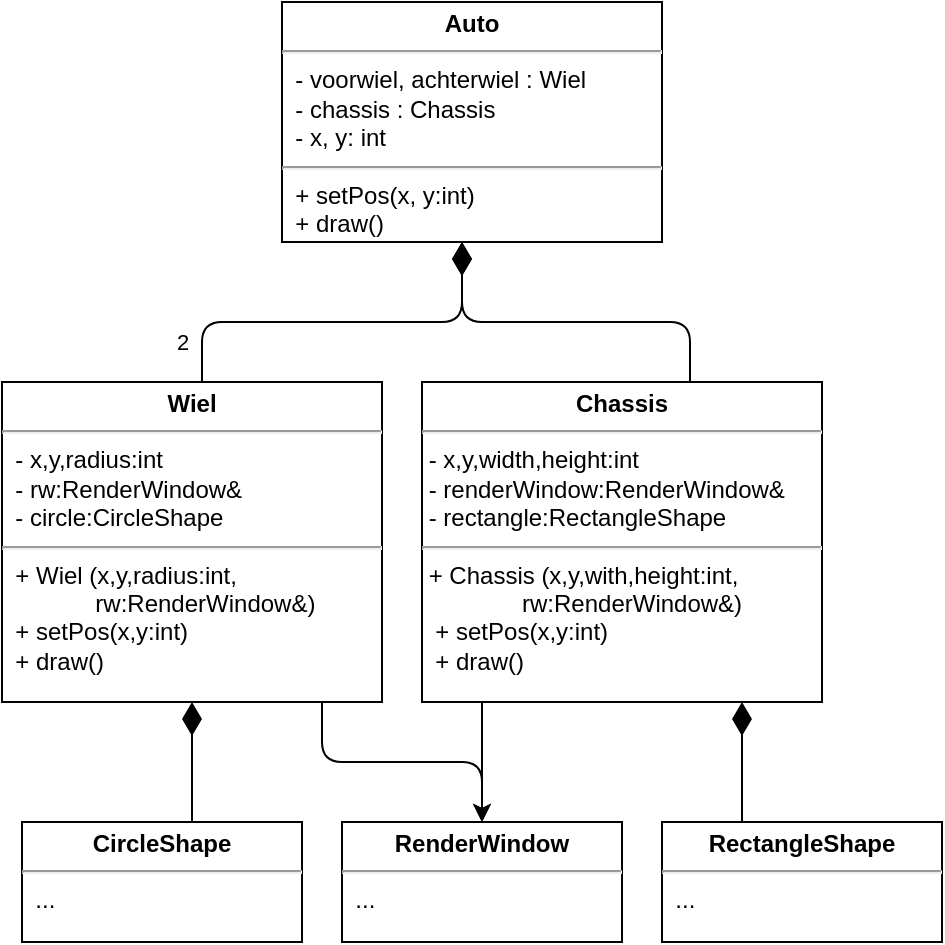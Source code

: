 <mxfile version="21.5.1" type="device">
  <diagram name="Page-1" id="wlyHqTBTOK9gExI4CSCd">
    <mxGraphModel dx="733" dy="621" grid="1" gridSize="10" guides="1" tooltips="1" connect="1" arrows="1" fold="1" page="1" pageScale="1" pageWidth="827" pageHeight="1169" math="0" shadow="0">
      <root>
        <mxCell id="0" />
        <mxCell id="1" parent="0" />
        <mxCell id="DGkaBWHLMAZsAhHA3yGZ-3" style="edgeStyle=orthogonalEdgeStyle;rounded=1;orthogonalLoop=1;jettySize=auto;html=1;endArrow=none;endFill=0;startArrow=diamondThin;startFill=1;startSize=14;" parent="1" source="DGkaBWHLMAZsAhHA3yGZ-1" target="DGkaBWHLMAZsAhHA3yGZ-2" edge="1">
          <mxGeometry relative="1" as="geometry">
            <Array as="points">
              <mxPoint x="230" y="330" />
              <mxPoint x="344" y="330" />
            </Array>
          </mxGeometry>
        </mxCell>
        <mxCell id="DGkaBWHLMAZsAhHA3yGZ-1" value="&lt;p style=&quot;margin:0px;margin-top:4px;text-align:center;&quot;&gt;&lt;b&gt;Auto&lt;br&gt;&lt;/b&gt;&lt;/p&gt;&lt;hr&gt;&amp;nbsp;&amp;nbsp;- voorwiel, achterwiel : Wiel&lt;br&gt;&amp;nbsp; - chassis : Chassis&lt;br&gt;&amp;nbsp; - x, y: int&lt;br&gt;&lt;hr&gt;&amp;nbsp; + setPos(x, y:int)&lt;br&gt;&amp;nbsp; + draw()" style="verticalAlign=top;align=left;overflow=fill;fontSize=12;fontFamily=Helvetica;html=1;whiteSpace=wrap;" parent="1" vertex="1">
          <mxGeometry x="140" y="170" width="190" height="120" as="geometry" />
        </mxCell>
        <mxCell id="DGkaBWHLMAZsAhHA3yGZ-8" style="edgeStyle=orthogonalEdgeStyle;rounded=1;orthogonalLoop=1;jettySize=auto;html=1;" parent="1" source="DGkaBWHLMAZsAhHA3yGZ-2" target="DGkaBWHLMAZsAhHA3yGZ-6" edge="1">
          <mxGeometry relative="1" as="geometry">
            <Array as="points">
              <mxPoint x="240" y="550" />
              <mxPoint x="240" y="550" />
            </Array>
          </mxGeometry>
        </mxCell>
        <mxCell id="DGkaBWHLMAZsAhHA3yGZ-2" value="&lt;p style=&quot;margin:0px;margin-top:4px;text-align:center;&quot;&gt;&lt;b&gt;Chassis&lt;br&gt;&lt;/b&gt;&lt;/p&gt;&lt;hr&gt;&amp;nbsp;- x,y,width,height:int&amp;nbsp;&amp;nbsp;&amp;nbsp;&lt;br&gt;&amp;nbsp;- renderWindow:RenderWindow&amp;amp;&lt;br&gt;&amp;nbsp;- rectangle:RectangleShape&lt;br&gt;&lt;hr&gt;&amp;nbsp;+ Chassis (x,y,with,height:int,&lt;br style=&quot;border-color: var(--border-color);&quot;&gt;&amp;nbsp; &amp;nbsp; &amp;nbsp; &amp;nbsp; &amp;nbsp; &amp;nbsp; &amp;nbsp; &amp;nbsp;rw:RenderWindow&amp;amp;)&amp;nbsp; &lt;br&gt;&amp;nbsp; + setPos(x,y:int)&lt;br&gt;&amp;nbsp; + draw()" style="verticalAlign=top;align=left;overflow=fill;fontSize=12;fontFamily=Helvetica;html=1;whiteSpace=wrap;" parent="1" vertex="1">
          <mxGeometry x="210" y="360" width="200" height="160" as="geometry" />
        </mxCell>
        <mxCell id="DGkaBWHLMAZsAhHA3yGZ-7" style="edgeStyle=orthogonalEdgeStyle;rounded=1;orthogonalLoop=1;jettySize=auto;html=1;" parent="1" source="DGkaBWHLMAZsAhHA3yGZ-4" target="DGkaBWHLMAZsAhHA3yGZ-6" edge="1">
          <mxGeometry relative="1" as="geometry">
            <Array as="points">
              <mxPoint x="160" y="550" />
              <mxPoint x="240" y="550" />
            </Array>
          </mxGeometry>
        </mxCell>
        <mxCell id="DGkaBWHLMAZsAhHA3yGZ-4" value="&lt;p style=&quot;margin:0px;margin-top:4px;text-align:center;&quot;&gt;&lt;b&gt;Wiel&lt;/b&gt;&lt;/p&gt;&lt;hr&gt;&amp;nbsp; - x,y,radius:int&lt;br&gt;&amp;nbsp; - rw:RenderWindow&amp;amp;&lt;br&gt;&amp;nbsp; - circle:CircleShape&lt;br&gt;&lt;hr&gt;&amp;nbsp; + Wiel (x,y,radius:int,&lt;br&gt;&amp;nbsp; &amp;nbsp; &amp;nbsp; &amp;nbsp; &amp;nbsp; &amp;nbsp; &amp;nbsp; rw:RenderWindow&amp;amp;)&lt;br&gt;&amp;nbsp; + setPos(x,y:int)&lt;br&gt;&amp;nbsp; + draw()" style="verticalAlign=top;align=left;overflow=fill;fontSize=12;fontFamily=Helvetica;html=1;whiteSpace=wrap;" parent="1" vertex="1">
          <mxGeometry y="360" width="190" height="160" as="geometry" />
        </mxCell>
        <mxCell id="DGkaBWHLMAZsAhHA3yGZ-5" value="2" style="edgeStyle=orthogonalEdgeStyle;rounded=1;orthogonalLoop=1;jettySize=auto;html=1;endArrow=none;endFill=0;startArrow=diamondThin;startFill=1;startSize=14;" parent="1" source="DGkaBWHLMAZsAhHA3yGZ-1" target="DGkaBWHLMAZsAhHA3yGZ-4" edge="1">
          <mxGeometry x="0.8" y="-10" relative="1" as="geometry">
            <mxPoint x="240" y="300" as="sourcePoint" />
            <mxPoint x="240" y="370" as="targetPoint" />
            <Array as="points">
              <mxPoint x="230" y="330" />
              <mxPoint x="100" y="330" />
            </Array>
            <mxPoint as="offset" />
          </mxGeometry>
        </mxCell>
        <mxCell id="DGkaBWHLMAZsAhHA3yGZ-6" value="&lt;p style=&quot;margin:0px;margin-top:4px;text-align:center;&quot;&gt;&lt;b&gt;RenderWindow&lt;/b&gt;&lt;/p&gt;&lt;hr&gt;&amp;nbsp; ..." style="verticalAlign=top;align=left;overflow=fill;fontSize=12;fontFamily=Helvetica;html=1;whiteSpace=wrap;" parent="1" vertex="1">
          <mxGeometry x="170" y="580" width="140" height="60" as="geometry" />
        </mxCell>
        <mxCell id="n2jmeSeKAB5sJD_JPidr-1" value="&lt;p style=&quot;margin:0px;margin-top:4px;text-align:center;&quot;&gt;&lt;b&gt;CircleShape&lt;/b&gt;&lt;/p&gt;&lt;hr&gt;&amp;nbsp; ..." style="verticalAlign=top;align=left;overflow=fill;fontSize=12;fontFamily=Helvetica;html=1;whiteSpace=wrap;" vertex="1" parent="1">
          <mxGeometry x="10" y="580" width="140" height="60" as="geometry" />
        </mxCell>
        <mxCell id="n2jmeSeKAB5sJD_JPidr-2" value="&lt;p style=&quot;margin:0px;margin-top:4px;text-align:center;&quot;&gt;&lt;b&gt;RectangleShape&lt;/b&gt;&lt;/p&gt;&lt;hr&gt;&amp;nbsp; ..." style="verticalAlign=top;align=left;overflow=fill;fontSize=12;fontFamily=Helvetica;html=1;whiteSpace=wrap;" vertex="1" parent="1">
          <mxGeometry x="330" y="580" width="140" height="60" as="geometry" />
        </mxCell>
        <mxCell id="n2jmeSeKAB5sJD_JPidr-3" style="edgeStyle=orthogonalEdgeStyle;rounded=1;orthogonalLoop=1;jettySize=auto;html=1;endArrow=none;endFill=0;startArrow=diamondThin;startFill=1;startSize=14;" edge="1" parent="1" source="DGkaBWHLMAZsAhHA3yGZ-4" target="n2jmeSeKAB5sJD_JPidr-1">
          <mxGeometry relative="1" as="geometry">
            <mxPoint x="240" y="300" as="sourcePoint" />
            <mxPoint x="110" y="370" as="targetPoint" />
            <Array as="points">
              <mxPoint x="80" y="510" />
              <mxPoint x="80" y="510" />
            </Array>
          </mxGeometry>
        </mxCell>
        <mxCell id="n2jmeSeKAB5sJD_JPidr-4" style="edgeStyle=orthogonalEdgeStyle;rounded=1;orthogonalLoop=1;jettySize=auto;html=1;endArrow=none;endFill=0;startArrow=diamondThin;startFill=1;startSize=14;" edge="1" parent="1" source="DGkaBWHLMAZsAhHA3yGZ-2" target="n2jmeSeKAB5sJD_JPidr-2">
          <mxGeometry relative="1" as="geometry">
            <mxPoint x="90" y="500" as="sourcePoint" />
            <mxPoint x="90" y="590" as="targetPoint" />
            <Array as="points">
              <mxPoint x="370" y="550" />
              <mxPoint x="370" y="550" />
            </Array>
          </mxGeometry>
        </mxCell>
      </root>
    </mxGraphModel>
  </diagram>
</mxfile>
